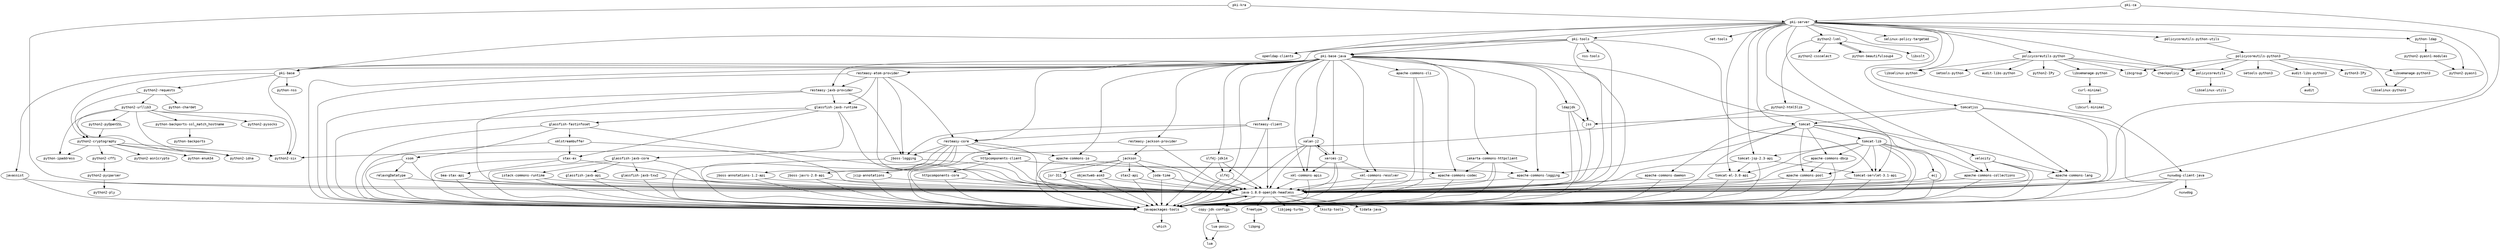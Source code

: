 strict digraph G {
node [fontname=monospace];
  "apache-commons-cli" -> "java-1.8.0-openjdk-headless";
  "apache-commons-cli" -> "javapackages-tools";
  "apache-commons-codec" -> "java-1.8.0-openjdk-headless";
  "apache-commons-codec" -> "javapackages-tools";
  "apache-commons-collections" -> "java-1.8.0-openjdk-headless";
  "apache-commons-collections" -> "javapackages-tools";
  "apache-commons-daemon" -> "java-1.8.0-openjdk-headless";
  "apache-commons-daemon" -> "javapackages-tools";
  "apache-commons-dbcp" -> "apache-commons-pool";
  "apache-commons-dbcp" -> "java-1.8.0-openjdk-headless";
  "apache-commons-dbcp" -> "javapackages-tools";
  "apache-commons-io" -> "java-1.8.0-openjdk-headless";
  "apache-commons-io" -> "javapackages-tools";
  "apache-commons-lang" -> "java-1.8.0-openjdk-headless";
  "apache-commons-lang" -> "javapackages-tools";
  "apache-commons-logging" -> "java-1.8.0-openjdk-headless";
  "apache-commons-logging" -> "javapackages-tools";
  "apache-commons-pool" -> "java-1.8.0-openjdk-headless";
  "apache-commons-pool" -> "javapackages-tools";
  "audit-libs-python3" -> "audit";
  "bea-stax-api" -> "java-1.8.0-openjdk-headless";
  "bea-stax-api" -> "javapackages-tools";
  "copy-jdk-configs" -> "lua";
  "copy-jdk-configs" -> "lua-posix";
  "curl-minimal" -> "libcurl-minimal";
  "ecj" -> "java-1.8.0-openjdk-headless";
  "ecj" -> "javapackages-tools";
  "freetype" -> "libpng";
  "glassfish-fastinfoset" -> "java-1.8.0-openjdk-headless";
  "glassfish-fastinfoset" -> "javapackages-tools";
  "glassfish-fastinfoset" -> "xmlstreambuffer";
  "glassfish-fastinfoset" -> "xsom";
  "glassfish-jaxb-api" -> "java-1.8.0-openjdk-headless";
  "glassfish-jaxb-api" -> "javapackages-tools";
  "glassfish-jaxb-core" -> "glassfish-jaxb-api";
  "glassfish-jaxb-core" -> "glassfish-jaxb-txw2";
  "glassfish-jaxb-core" -> "istack-commons-runtime";
  "glassfish-jaxb-core" -> "java-1.8.0-openjdk-headless";
  "glassfish-jaxb-core" -> "javapackages-tools";
  "glassfish-jaxb-runtime" -> "glassfish-fastinfoset";
  "glassfish-jaxb-runtime" -> "glassfish-jaxb-core";
  "glassfish-jaxb-runtime" -> "java-1.8.0-openjdk-headless";
  "glassfish-jaxb-runtime" -> "javapackages-tools";
  "glassfish-jaxb-runtime" -> "stax-ex";
  "glassfish-jaxb-txw2" -> "java-1.8.0-openjdk-headless";
  "glassfish-jaxb-txw2" -> "javapackages-tools";
  "httpcomponents-client" -> "apache-commons-codec";
  "httpcomponents-client" -> "apache-commons-logging";
  "httpcomponents-client" -> "httpcomponents-core";
  "httpcomponents-client" -> "java-1.8.0-openjdk-headless";
  "httpcomponents-client" -> "javapackages-tools";
  "httpcomponents-core" -> "java-1.8.0-openjdk-headless";
  "httpcomponents-core" -> "javapackages-tools";
  "istack-commons-runtime" -> "java-1.8.0-openjdk-headless";
  "istack-commons-runtime" -> "javapackages-tools";
  "jackson" -> "java-1.8.0-openjdk-headless";
  "jackson" -> "javapackages-tools";
  "jackson" -> "joda-time";
  "jackson" -> "jsr-311";
  "jackson" -> "objectweb-asm3";
  "jackson" -> "stax2-api";
  "jakarta-commons-httpclient" -> "apache-commons-codec";
  "jakarta-commons-httpclient" -> "apache-commons-logging";
  "jakarta-commons-httpclient" -> "java-1.8.0-openjdk-headless";
  "jakarta-commons-httpclient" -> "javapackages-tools";
  "java-1.8.0-openjdk-headless" -> "copy-jdk-configs";
  "java-1.8.0-openjdk-headless" -> "freetype";
  "java-1.8.0-openjdk-headless" -> "javapackages-tools";
  "java-1.8.0-openjdk-headless" -> "libjpeg-turbo";
  "java-1.8.0-openjdk-headless" -> "lksctp-tools";
  "java-1.8.0-openjdk-headless" -> "tzdata-java";
  "javapackages-tools" -> "java-1.8.0-openjdk-headless";
  "javapackages-tools" -> "which";
  "javassist" -> "java-1.8.0-openjdk-headless";
  "javassist" -> "javapackages-tools";
  "jboss-annotations-1.2-api" -> "java-1.8.0-openjdk-headless";
  "jboss-annotations-1.2-api" -> "javapackages-tools";
  "jboss-jaxrs-2.0-api" -> "java-1.8.0-openjdk-headless";
  "jboss-jaxrs-2.0-api" -> "javapackages-tools";
  "jboss-logging" -> "java-1.8.0-openjdk-headless";
  "jboss-logging" -> "javapackages-tools";
  "jcip-annotations" -> "java-1.8.0-openjdk-headless";
  "jcip-annotations" -> "javapackages-tools";
  "joda-time" -> "java-1.8.0-openjdk-headless";
  "joda-time" -> "javapackages-tools";
  "jsr-311" -> "java-1.8.0-openjdk-headless";
  "jsr-311" -> "javapackages-tools";
  "jss" -> "java-1.8.0-openjdk-headless";
  "ldapjdk" -> "java-1.8.0-openjdk-headless";
  "ldapjdk" -> "javapackages-tools";
  "ldapjdk" -> "jss";
  "libsemanage-python3" -> "libselinux-python3";
  "libsemanage-python" -> "curl-minimal";
  "lua-posix" -> "lua";
  "nuxwdog-client-java" -> "java-1.8.0-openjdk-headless";
  "nuxwdog-client-java" -> "javapackages-tools";
  "nuxwdog-client-java" -> "nuxwdog";
  "objectweb-asm3" -> "java-1.8.0-openjdk-headless";
  "objectweb-asm3" -> "javapackages-tools";
  "pki-base-java" -> "apache-commons-cli";
  "pki-base-java" -> "apache-commons-codec";
  "pki-base-java" -> "apache-commons-io";
  "pki-base-java" -> "apache-commons-lang";
  "pki-base-java" -> "apache-commons-logging";
  "pki-base-java" -> "jakarta-commons-httpclient";
  "pki-base-java" -> "java-1.8.0-openjdk-headless";
  "pki-base-java" -> "javapackages-tools";
  "pki-base-java" -> "javassist";
  "pki-base-java" -> "jss";
  "pki-base-java" -> "ldapjdk";
  "pki-base-java" -> "pki-base";
  "pki-base-java" -> "resteasy-atom-provider";
  "pki-base-java" -> "resteasy-client";
  "pki-base-java" -> "resteasy-core";
  "pki-base-java" -> "resteasy-jackson-provider";
  "pki-base-java" -> "resteasy-jaxb-provider";
  "pki-base-java" -> "slf4j";
  "pki-base-java" -> "slf4j-jdk14";
  "pki-base-java" -> "xalan-j2";
  "pki-base-java" -> "xerces-j2";
  "pki-base-java" -> "xml-commons-apis";
  "pki-base-java" -> "xml-commons-resolver";
  "pki-base" -> "python2-cryptography";
  "pki-base" -> "python2-requests";
  "pki-base" -> "python2-six";
  "pki-base" -> "python-nss";
  "pki-ca" -> "java-1.8.0-openjdk-headless";
  "pki-ca" -> "pki-server";
  "pki-kra" -> "java-1.8.0-openjdk-headless";
  "pki-kra" -> "pki-server";
  "pki-server" -> "java-1.8.0-openjdk-headless";
  "pki-server" -> "libselinux-python";
  "pki-server" -> "net-tools";
  "pki-server" -> "nuxwdog-client-java";
  "pki-server" -> "openldap-clients";
  "pki-server" -> "pki-base";
  "pki-server" -> "pki-base-java";
  "pki-server" -> "pki-tools";
  "pki-server" -> "policycoreutils";
  "pki-server" -> "policycoreutils-python";
  "pki-server" -> "policycoreutils-python-utils";
  "pki-server" -> "python2-lxml";
  "pki-server" -> "python-ldap";
  "pki-server" -> "selinux-policy-targeted";
  "pki-server" -> "tomcat";
  "pki-server" -> "tomcat-el-3.0-api";
  "pki-server" -> "tomcat-jsp-2.3-api";
  "pki-server" -> "tomcatjss";
  "pki-server" -> "tomcat-servlet-3.1-api";
  "pki-server" -> "velocity";
  "pki-tools" -> "java-1.8.0-openjdk-headless";
  "pki-tools" -> "javapackages-tools";
  "pki-tools" -> "nss-tools";
  "pki-tools" -> "openldap-clients";
  "pki-tools" -> "pki-base";
  "pki-tools" -> "pki-base-java";
  "pki-tools" -> "tomcat-servlet-3.1-api";
  "policycoreutils" -> "libselinux-utils";
  "policycoreutils-python3" -> "audit-libs-python3";
  "policycoreutils-python3" -> "checkpolicy";
  "policycoreutils-python3" -> "libcgroup";
  "policycoreutils-python3" -> "libselinux-python3";
  "policycoreutils-python3" -> "libsemanage-python3";
  "policycoreutils-python3" -> "policycoreutils";
  "policycoreutils-python3" -> "python3-IPy";
  "policycoreutils-python3" -> "setools-python3";
  "policycoreutils-python" -> "audit-libs-python";
  "policycoreutils-python" -> "checkpolicy";
  "policycoreutils-python" -> "libcgroup";
  "policycoreutils-python" -> "libselinux-python";
  "policycoreutils-python" -> "libsemanage-python";
  "policycoreutils-python" -> "policycoreutils";
  "policycoreutils-python" -> "python2-IPy";
  "policycoreutils-python" -> "setools-python";
  "policycoreutils-python-utils" -> "policycoreutils-python3";
  "python2-cffi" -> "python2-pycparser";
  "python2-cryptography" -> "python2-asn1crypto";
  "python2-cryptography" -> "python2-cffi";
  "python2-cryptography" -> "python2-idna";
  "python2-cryptography" -> "python2-six";
  "python2-cryptography" -> "python-enum34";
  "python2-cryptography" -> "python-ipaddress";
  "python2-html5lib" -> "python2-six";
  "python2-lxml" -> "libxslt";
  "python2-lxml" -> "python2-cssselect";
  "python2-lxml" -> "python2-html5lib";
  "python2-lxml" -> "python-beautifulsoup4";
  "python2-pyasn1-modules" -> "python2-pyasn1";
  "python2-pycparser" -> "python2-ply";
  "python2-pyOpenSSL" -> "python2-cryptography";
  "python2-requests" -> "python2-idna";
  "python2-requests" -> "python2-urllib3";
  "python2-requests" -> "python-chardet";
  "python2-urllib3" -> "python2-cryptography";
  "python2-urllib3" -> "python2-idna";
  "python2-urllib3" -> "python2-pyOpenSSL";
  "python2-urllib3" -> "python2-pysocks";
  "python2-urllib3" -> "python2-six";
  "python2-urllib3" -> "python-backports-ssl_match_hostname";
  "python2-urllib3" -> "python-ipaddress";
  "python-backports-ssl_match_hostname" -> "python-backports";
  "python-beautifulsoup4" -> "python2-lxml";
  "python-ldap" -> "python2-pyasn1";
  "python-ldap" -> "python2-pyasn1-modules";
  "relaxngDatatype" -> "java-1.8.0-openjdk-headless";
  "relaxngDatatype" -> "javapackages-tools";
  "resteasy-atom-provider" -> "glassfish-jaxb-runtime";
  "resteasy-atom-provider" -> "java-1.8.0-openjdk-headless";
  "resteasy-atom-provider" -> "javapackages-tools";
  "resteasy-atom-provider" -> "jboss-logging";
  "resteasy-atom-provider" -> "resteasy-core";
  "resteasy-atom-provider" -> "resteasy-jaxb-provider";
  "resteasy-client" -> "java-1.8.0-openjdk-headless";
  "resteasy-client" -> "javapackages-tools";
  "resteasy-client" -> "jboss-logging";
  "resteasy-client" -> "resteasy-core";
  "resteasy-core" -> "apache-commons-io";
  "resteasy-core" -> "httpcomponents-client";
  "resteasy-core" -> "java-1.8.0-openjdk-headless";
  "resteasy-core" -> "javapackages-tools";
  "resteasy-core" -> "jboss-annotations-1.2-api";
  "resteasy-core" -> "jboss-jaxrs-2.0-api";
  "resteasy-core" -> "jboss-logging";
  "resteasy-core" -> "jcip-annotations";
  "resteasy-jackson-provider" -> "jackson";
  "resteasy-jackson-provider" -> "java-1.8.0-openjdk-headless";
  "resteasy-jackson-provider" -> "javapackages-tools";
  "resteasy-jaxb-provider" -> "glassfish-jaxb-runtime";
  "resteasy-jaxb-provider" -> "java-1.8.0-openjdk-headless";
  "resteasy-jaxb-provider" -> "javapackages-tools";
  "resteasy-jaxb-provider" -> "jboss-logging";
  "slf4j" -> "java-1.8.0-openjdk-headless";
  "slf4j" -> "javapackages-tools";
  "slf4j-jdk14" -> "java-1.8.0-openjdk-headless";
  "slf4j-jdk14" -> "javapackages-tools";
  "slf4j-jdk14" -> "slf4j";
  "stax2-api" -> "java-1.8.0-openjdk-headless";
  "stax2-api" -> "javapackages-tools";
  "stax-ex" -> "bea-stax-api";
  "stax-ex" -> "java-1.8.0-openjdk-headless";
  "stax-ex" -> "javapackages-tools";
  "tomcat" -> "apache-commons-collections";
  "tomcat" -> "apache-commons-daemon";
  "tomcat" -> "apache-commons-dbcp";
  "tomcat" -> "apache-commons-logging";
  "tomcat" -> "apache-commons-pool";
  "tomcat-el-3.0-api" -> "java-1.8.0-openjdk-headless";
  "tomcat-el-3.0-api" -> "javapackages-tools";
  "tomcat" -> "java-1.8.0-openjdk-headless";
  "tomcat" -> "javapackages-tools";
  "tomcat-jsp-2.3-api" -> "java-1.8.0-openjdk-headless";
  "tomcat-jsp-2.3-api" -> "javapackages-tools";
  "tomcat-jsp-2.3-api" -> "tomcat-el-3.0-api";
  "tomcat-jsp-2.3-api" -> "tomcat-servlet-3.1-api";
  "tomcatjss" -> "apache-commons-lang";
  "tomcatjss" -> "java-1.8.0-openjdk-headless";
  "tomcatjss" -> "javapackages-tools";
  "tomcatjss" -> "jss";
  "tomcatjss" -> "tomcat";
  "tomcat-lib" -> "apache-commons-collections";
  "tomcat-lib" -> "apache-commons-dbcp";
  "tomcat-lib" -> "apache-commons-pool";
  "tomcat-lib" -> "ecj";
  "tomcat-lib" -> "java-1.8.0-openjdk-headless";
  "tomcat-lib" -> "javapackages-tools";
  "tomcat-lib" -> "tomcat-el-3.0-api";
  "tomcat-lib" -> "tomcat-jsp-2.3-api";
  "tomcat-lib" -> "tomcat-servlet-3.1-api";
  "tomcat-servlet-3.1-api" -> "java-1.8.0-openjdk-headless";
  "tomcat-servlet-3.1-api" -> "javapackages-tools";
  "tomcat" -> "tomcat-lib";
  "velocity" -> "apache-commons-collections";
  "velocity" -> "apache-commons-lang";
  "velocity" -> "java-1.8.0-openjdk-headless";
  "velocity" -> "javapackages-tools";
  "xalan-j2" -> "java-1.8.0-openjdk-headless";
  "xalan-j2" -> "javapackages-tools";
  "xalan-j2" -> "xerces-j2";
  "xalan-j2" -> "xml-commons-apis";
  "xerces-j2" -> "java-1.8.0-openjdk-headless";
  "xerces-j2" -> "javapackages-tools";
  "xerces-j2" -> "xalan-j2";
  "xerces-j2" -> "xml-commons-apis";
  "xerces-j2" -> "xml-commons-resolver";
  "xml-commons-apis" -> "java-1.8.0-openjdk-headless";
  "xml-commons-apis" -> "javapackages-tools";
  "xml-commons-resolver" -> "java-1.8.0-openjdk-headless";
  "xml-commons-resolver" -> "javapackages-tools";
  "xmlstreambuffer" -> "java-1.8.0-openjdk-headless";
  "xmlstreambuffer" -> "javapackages-tools";
  "xmlstreambuffer" -> "stax-ex";
  "xsom" -> "java-1.8.0-openjdk-headless";
  "xsom" -> "javapackages-tools";
  "xsom" -> "relaxngDatatype";
}

